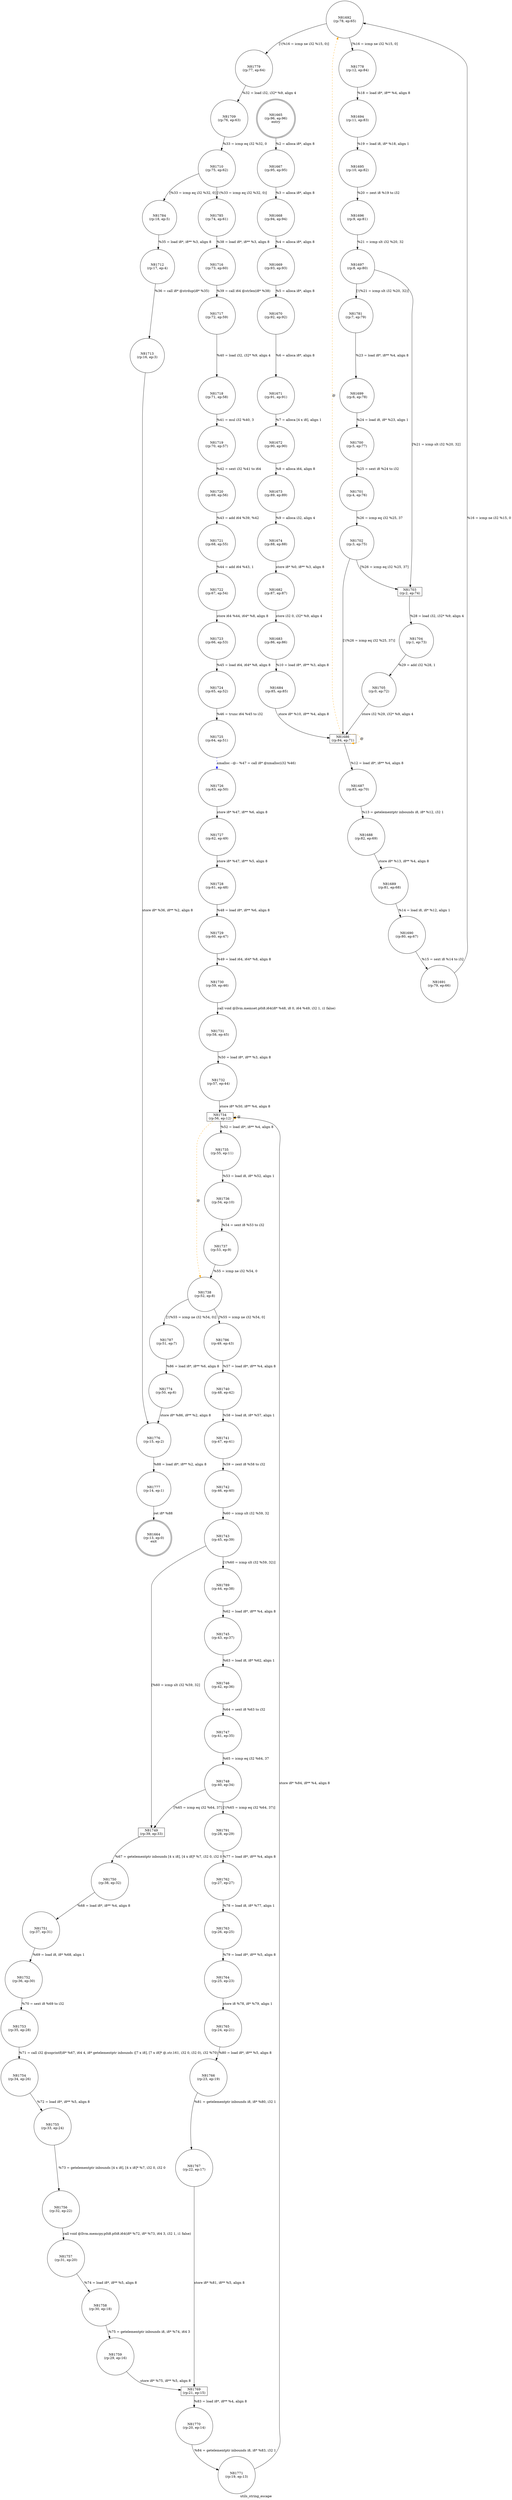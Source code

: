 digraph utils_string_escape {
label="utils_string_escape"
81664 [label="N81664\n(rp:13, ep:0)\nexit", shape="doublecircle"]
81665 [label="N81665\n(rp:96, ep:96)\nentry", shape="doublecircle"]
81665 -> 81667 [label="%2 = alloca i8*, align 8"]
81667 [label="N81667\n(rp:95, ep:95)", shape="circle"]
81667 -> 81668 [label="%3 = alloca i8*, align 8"]
81668 [label="N81668\n(rp:94, ep:94)", shape="circle"]
81668 -> 81669 [label="%4 = alloca i8*, align 8"]
81669 [label="N81669\n(rp:93, ep:93)", shape="circle"]
81669 -> 81670 [label="%5 = alloca i8*, align 8"]
81670 [label="N81670\n(rp:92, ep:92)", shape="circle"]
81670 -> 81671 [label="%6 = alloca i8*, align 8"]
81671 [label="N81671\n(rp:91, ep:91)", shape="circle"]
81671 -> 81672 [label="%7 = alloca [4 x i8], align 1"]
81672 [label="N81672\n(rp:90, ep:90)", shape="circle"]
81672 -> 81673 [label="%8 = alloca i64, align 8"]
81673 [label="N81673\n(rp:89, ep:89)", shape="circle"]
81673 -> 81674 [label="%9 = alloca i32, align 4"]
81674 [label="N81674\n(rp:88, ep:88)", shape="circle"]
81674 -> 81682 [label="store i8* %0, i8** %3, align 8"]
81682 [label="N81682\n(rp:87, ep:87)", shape="circle"]
81682 -> 81683 [label="store i32 0, i32* %9, align 4"]
81683 [label="N81683\n(rp:86, ep:86)", shape="circle"]
81683 -> 81684 [label="%10 = load i8*, i8** %3, align 8"]
81684 [label="N81684\n(rp:85, ep:85)", shape="circle"]
81684 -> 81686 [label="store i8* %10, i8** %4, align 8"]
81686 [label="N81686\n(rp:84, ep:71)", shape="box"]
81686 -> 81687 [label="%12 = load i8*, i8** %4, align 8"]
81686 -> 81686 [label="@", style="dashed", color="orange"]
81686 -> 81692 [label="@", style="dashed", color="orange"]
81687 [label="N81687\n(rp:83, ep:70)", shape="circle"]
81687 -> 81688 [label="%13 = getelementptr inbounds i8, i8* %12, i32 1"]
81688 [label="N81688\n(rp:82, ep:69)", shape="circle"]
81688 -> 81689 [label="store i8* %13, i8** %4, align 8"]
81689 [label="N81689\n(rp:81, ep:68)", shape="circle"]
81689 -> 81690 [label="%14 = load i8, i8* %12, align 1"]
81690 [label="N81690\n(rp:80, ep:67)", shape="circle"]
81690 -> 81691 [label="%15 = sext i8 %14 to i32"]
81691 [label="N81691\n(rp:79, ep:66)", shape="circle"]
81691 -> 81692 [label="%16 = icmp ne i32 %15, 0"]
81692 [label="N81692\n(rp:78, ep:65)", shape="circle"]
81692 -> 81778 [label="[%16 = icmp ne i32 %15, 0]"]
81692 -> 81779 [label="[!(%16 = icmp ne i32 %15, 0)]"]
81694 [label="N81694\n(rp:11, ep:83)", shape="circle"]
81694 -> 81695 [label="%19 = load i8, i8* %18, align 1"]
81695 [label="N81695\n(rp:10, ep:82)", shape="circle"]
81695 -> 81696 [label="%20 = zext i8 %19 to i32"]
81696 [label="N81696\n(rp:9, ep:81)", shape="circle"]
81696 -> 81697 [label="%21 = icmp slt i32 %20, 32"]
81697 [label="N81697\n(rp:8, ep:80)", shape="circle"]
81697 -> 81781 [label="[!(%21 = icmp slt i32 %20, 32)]"]
81697 -> 81703 [label="[%21 = icmp slt i32 %20, 32]"]
81699 [label="N81699\n(rp:6, ep:78)", shape="circle"]
81699 -> 81700 [label="%24 = load i8, i8* %23, align 1"]
81700 [label="N81700\n(rp:5, ep:77)", shape="circle"]
81700 -> 81701 [label="%25 = sext i8 %24 to i32"]
81701 [label="N81701\n(rp:4, ep:76)", shape="circle"]
81701 -> 81702 [label="%26 = icmp eq i32 %25, 37"]
81702 [label="N81702\n(rp:3, ep:75)", shape="circle"]
81702 -> 81703 [label="[%26 = icmp eq i32 %25, 37]"]
81702 -> 81686 [label="[!(%26 = icmp eq i32 %25, 37)]"]
81703 [label="N81703\n(rp:2, ep:74)", shape="box"]
81703 -> 81704 [label="%28 = load i32, i32* %9, align 4"]
81704 [label="N81704\n(rp:1, ep:73)", shape="circle"]
81704 -> 81705 [label="%29 = add i32 %28, 1"]
81705 [label="N81705\n(rp:0, ep:72)", shape="circle"]
81705 -> 81686 [label="store i32 %29, i32* %9, align 4"]
81709 [label="N81709\n(rp:76, ep:63)", shape="circle"]
81709 -> 81710 [label="%33 = icmp eq i32 %32, 0"]
81710 [label="N81710\n(rp:75, ep:62)", shape="circle"]
81710 -> 81784 [label="[%33 = icmp eq i32 %32, 0]"]
81710 -> 81785 [label="[!(%33 = icmp eq i32 %32, 0)]"]
81712 [label="N81712\n(rp:17, ep:4)", shape="circle"]
81712 -> 81713 [label="%36 = call i8* @strdup(i8* %35)"]
81713 [label="N81713\n(rp:16, ep:3)", shape="circle"]
81713 -> 81776 [label="store i8* %36, i8** %2, align 8"]
81716 [label="N81716\n(rp:73, ep:60)", shape="circle"]
81716 -> 81717 [label="%39 = call i64 @strlen(i8* %38)"]
81717 [label="N81717\n(rp:72, ep:59)", shape="circle"]
81717 -> 81718 [label="%40 = load i32, i32* %9, align 4"]
81718 [label="N81718\n(rp:71, ep:58)", shape="circle"]
81718 -> 81719 [label="%41 = mul i32 %40, 3"]
81719 [label="N81719\n(rp:70, ep:57)", shape="circle"]
81719 -> 81720 [label="%42 = sext i32 %41 to i64"]
81720 [label="N81720\n(rp:69, ep:56)", shape="circle"]
81720 -> 81721 [label="%43 = add i64 %39, %42"]
81721 [label="N81721\n(rp:68, ep:55)", shape="circle"]
81721 -> 81722 [label="%44 = add i64 %43, 1"]
81722 [label="N81722\n(rp:67, ep:54)", shape="circle"]
81722 -> 81723 [label="store i64 %44, i64* %8, align 8"]
81723 [label="N81723\n(rp:66, ep:53)", shape="circle"]
81723 -> 81724 [label="%45 = load i64, i64* %8, align 8"]
81724 [label="N81724\n(rp:65, ep:52)", shape="circle"]
81724 -> 81725 [label="%46 = trunc i64 %45 to i32"]
81725 [label="N81725\n(rp:64, ep:51)", shape="circle"]
81725 -> 81726 [label="xmalloc --@-- %47 = call i8* @xmalloc(i32 %46)", style="dashed", color="blue"]
81726 [label="N81726\n(rp:63, ep:50)", shape="circle"]
81726 -> 81727 [label="store i8* %47, i8** %6, align 8"]
81727 [label="N81727\n(rp:62, ep:49)", shape="circle"]
81727 -> 81728 [label="store i8* %47, i8** %5, align 8"]
81728 [label="N81728\n(rp:61, ep:48)", shape="circle"]
81728 -> 81729 [label="%48 = load i8*, i8** %6, align 8"]
81729 [label="N81729\n(rp:60, ep:47)", shape="circle"]
81729 -> 81730 [label="%49 = load i64, i64* %8, align 8"]
81730 [label="N81730\n(rp:59, ep:46)", shape="circle"]
81730 -> 81731 [label="call void @llvm.memset.p0i8.i64(i8* %48, i8 0, i64 %49, i32 1, i1 false)"]
81731 [label="N81731\n(rp:58, ep:45)", shape="circle"]
81731 -> 81732 [label="%50 = load i8*, i8** %3, align 8"]
81732 [label="N81732\n(rp:57, ep:44)", shape="circle"]
81732 -> 81734 [label="store i8* %50, i8** %4, align 8"]
81734 [label="N81734\n(rp:56, ep:12)", shape="box"]
81734 -> 81735 [label="%52 = load i8*, i8** %4, align 8"]
81734 -> 81734 [label="@", style="dashed", color="orange"]
81734 -> 81738 [label="@", style="dashed", color="orange"]
81735 [label="N81735\n(rp:55, ep:11)", shape="circle"]
81735 -> 81736 [label="%53 = load i8, i8* %52, align 1"]
81736 [label="N81736\n(rp:54, ep:10)", shape="circle"]
81736 -> 81737 [label="%54 = sext i8 %53 to i32"]
81737 [label="N81737\n(rp:53, ep:9)", shape="circle"]
81737 -> 81738 [label="%55 = icmp ne i32 %54, 0"]
81738 [label="N81738\n(rp:52, ep:8)", shape="circle"]
81738 -> 81786 [label="[%55 = icmp ne i32 %54, 0]"]
81738 -> 81787 [label="[!(%55 = icmp ne i32 %54, 0)]"]
81740 [label="N81740\n(rp:48, ep:42)", shape="circle"]
81740 -> 81741 [label="%58 = load i8, i8* %57, align 1"]
81741 [label="N81741\n(rp:47, ep:41)", shape="circle"]
81741 -> 81742 [label="%59 = zext i8 %58 to i32"]
81742 [label="N81742\n(rp:46, ep:40)", shape="circle"]
81742 -> 81743 [label="%60 = icmp slt i32 %59, 32"]
81743 [label="N81743\n(rp:45, ep:39)", shape="circle"]
81743 -> 81789 [label="[!(%60 = icmp slt i32 %59, 32)]"]
81743 -> 81749 [label="[%60 = icmp slt i32 %59, 32]"]
81745 [label="N81745\n(rp:43, ep:37)", shape="circle"]
81745 -> 81746 [label="%63 = load i8, i8* %62, align 1"]
81746 [label="N81746\n(rp:42, ep:36)", shape="circle"]
81746 -> 81747 [label="%64 = sext i8 %63 to i32"]
81747 [label="N81747\n(rp:41, ep:35)", shape="circle"]
81747 -> 81748 [label="%65 = icmp eq i32 %64, 37"]
81748 [label="N81748\n(rp:40, ep:34)", shape="circle"]
81748 -> 81791 [label="[!(%65 = icmp eq i32 %64, 37)]"]
81748 -> 81749 [label="[%65 = icmp eq i32 %64, 37]"]
81749 [label="N81749\n(rp:39, ep:33)", shape="box"]
81749 -> 81750 [label="%67 = getelementptr inbounds [4 x i8], [4 x i8]* %7, i32 0, i32 0"]
81750 [label="N81750\n(rp:38, ep:32)", shape="circle"]
81750 -> 81751 [label="%68 = load i8*, i8** %4, align 8"]
81751 [label="N81751\n(rp:37, ep:31)", shape="circle"]
81751 -> 81752 [label="%69 = load i8, i8* %68, align 1"]
81752 [label="N81752\n(rp:36, ep:30)", shape="circle"]
81752 -> 81753 [label="%70 = sext i8 %69 to i32"]
81753 [label="N81753\n(rp:35, ep:28)", shape="circle"]
81753 -> 81754 [label="%71 = call i32 @snprintf(i8* %67, i64 4, i8* getelementptr inbounds ([7 x i8], [7 x i8]* @.str.161, i32 0, i32 0), i32 %70)"]
81754 [label="N81754\n(rp:34, ep:26)", shape="circle"]
81754 -> 81755 [label="%72 = load i8*, i8** %5, align 8"]
81755 [label="N81755\n(rp:33, ep:24)", shape="circle"]
81755 -> 81756 [label="%73 = getelementptr inbounds [4 x i8], [4 x i8]* %7, i32 0, i32 0"]
81756 [label="N81756\n(rp:32, ep:22)", shape="circle"]
81756 -> 81757 [label="call void @llvm.memcpy.p0i8.p0i8.i64(i8* %72, i8* %73, i64 3, i32 1, i1 false)"]
81757 [label="N81757\n(rp:31, ep:20)", shape="circle"]
81757 -> 81758 [label="%74 = load i8*, i8** %5, align 8"]
81758 [label="N81758\n(rp:30, ep:18)", shape="circle"]
81758 -> 81759 [label="%75 = getelementptr inbounds i8, i8* %74, i64 3"]
81759 [label="N81759\n(rp:29, ep:16)", shape="circle"]
81759 -> 81769 [label="store i8* %75, i8** %5, align 8"]
81762 [label="N81762\n(rp:27, ep:27)", shape="circle"]
81762 -> 81763 [label="%78 = load i8, i8* %77, align 1"]
81763 [label="N81763\n(rp:26, ep:25)", shape="circle"]
81763 -> 81764 [label="%79 = load i8*, i8** %5, align 8"]
81764 [label="N81764\n(rp:25, ep:23)", shape="circle"]
81764 -> 81765 [label="store i8 %78, i8* %79, align 1"]
81765 [label="N81765\n(rp:24, ep:21)", shape="circle"]
81765 -> 81766 [label="%80 = load i8*, i8** %5, align 8"]
81766 [label="N81766\n(rp:23, ep:19)", shape="circle"]
81766 -> 81767 [label="%81 = getelementptr inbounds i8, i8* %80, i32 1"]
81767 [label="N81767\n(rp:22, ep:17)", shape="circle"]
81767 -> 81769 [label="store i8* %81, i8** %5, align 8"]
81769 [label="N81769\n(rp:21, ep:15)", shape="box"]
81769 -> 81770 [label="%83 = load i8*, i8** %4, align 8"]
81770 [label="N81770\n(rp:20, ep:14)", shape="circle"]
81770 -> 81771 [label="%84 = getelementptr inbounds i8, i8* %83, i32 1"]
81771 [label="N81771\n(rp:19, ep:13)", shape="circle"]
81771 -> 81734 [label="store i8* %84, i8** %4, align 8"]
81774 [label="N81774\n(rp:50, ep:6)", shape="circle"]
81774 -> 81776 [label="store i8* %86, i8** %2, align 8"]
81776 [label="N81776\n(rp:15, ep:2)", shape="circle"]
81776 -> 81777 [label="%88 = load i8*, i8** %2, align 8"]
81777 [label="N81777\n(rp:14, ep:1)", shape="circle"]
81777 -> 81664 [label="ret i8* %88"]
81778 [label="N81778\n(rp:12, ep:84)", shape="circle"]
81778 -> 81694 [label="%18 = load i8*, i8** %4, align 8"]
81779 [label="N81779\n(rp:77, ep:64)", shape="circle"]
81779 -> 81709 [label="%32 = load i32, i32* %9, align 4"]
81781 [label="N81781\n(rp:7, ep:79)", shape="circle"]
81781 -> 81699 [label="%23 = load i8*, i8** %4, align 8"]
81784 [label="N81784\n(rp:18, ep:5)", shape="circle"]
81784 -> 81712 [label="%35 = load i8*, i8** %3, align 8"]
81785 [label="N81785\n(rp:74, ep:61)", shape="circle"]
81785 -> 81716 [label="%38 = load i8*, i8** %3, align 8"]
81786 [label="N81786\n(rp:49, ep:43)", shape="circle"]
81786 -> 81740 [label="%57 = load i8*, i8** %4, align 8"]
81787 [label="N81787\n(rp:51, ep:7)", shape="circle"]
81787 -> 81774 [label="%86 = load i8*, i8** %6, align 8"]
81789 [label="N81789\n(rp:44, ep:38)", shape="circle"]
81789 -> 81745 [label="%62 = load i8*, i8** %4, align 8"]
81791 [label="N81791\n(rp:28, ep:29)", shape="circle"]
81791 -> 81762 [label="%77 = load i8*, i8** %4, align 8"]
}
